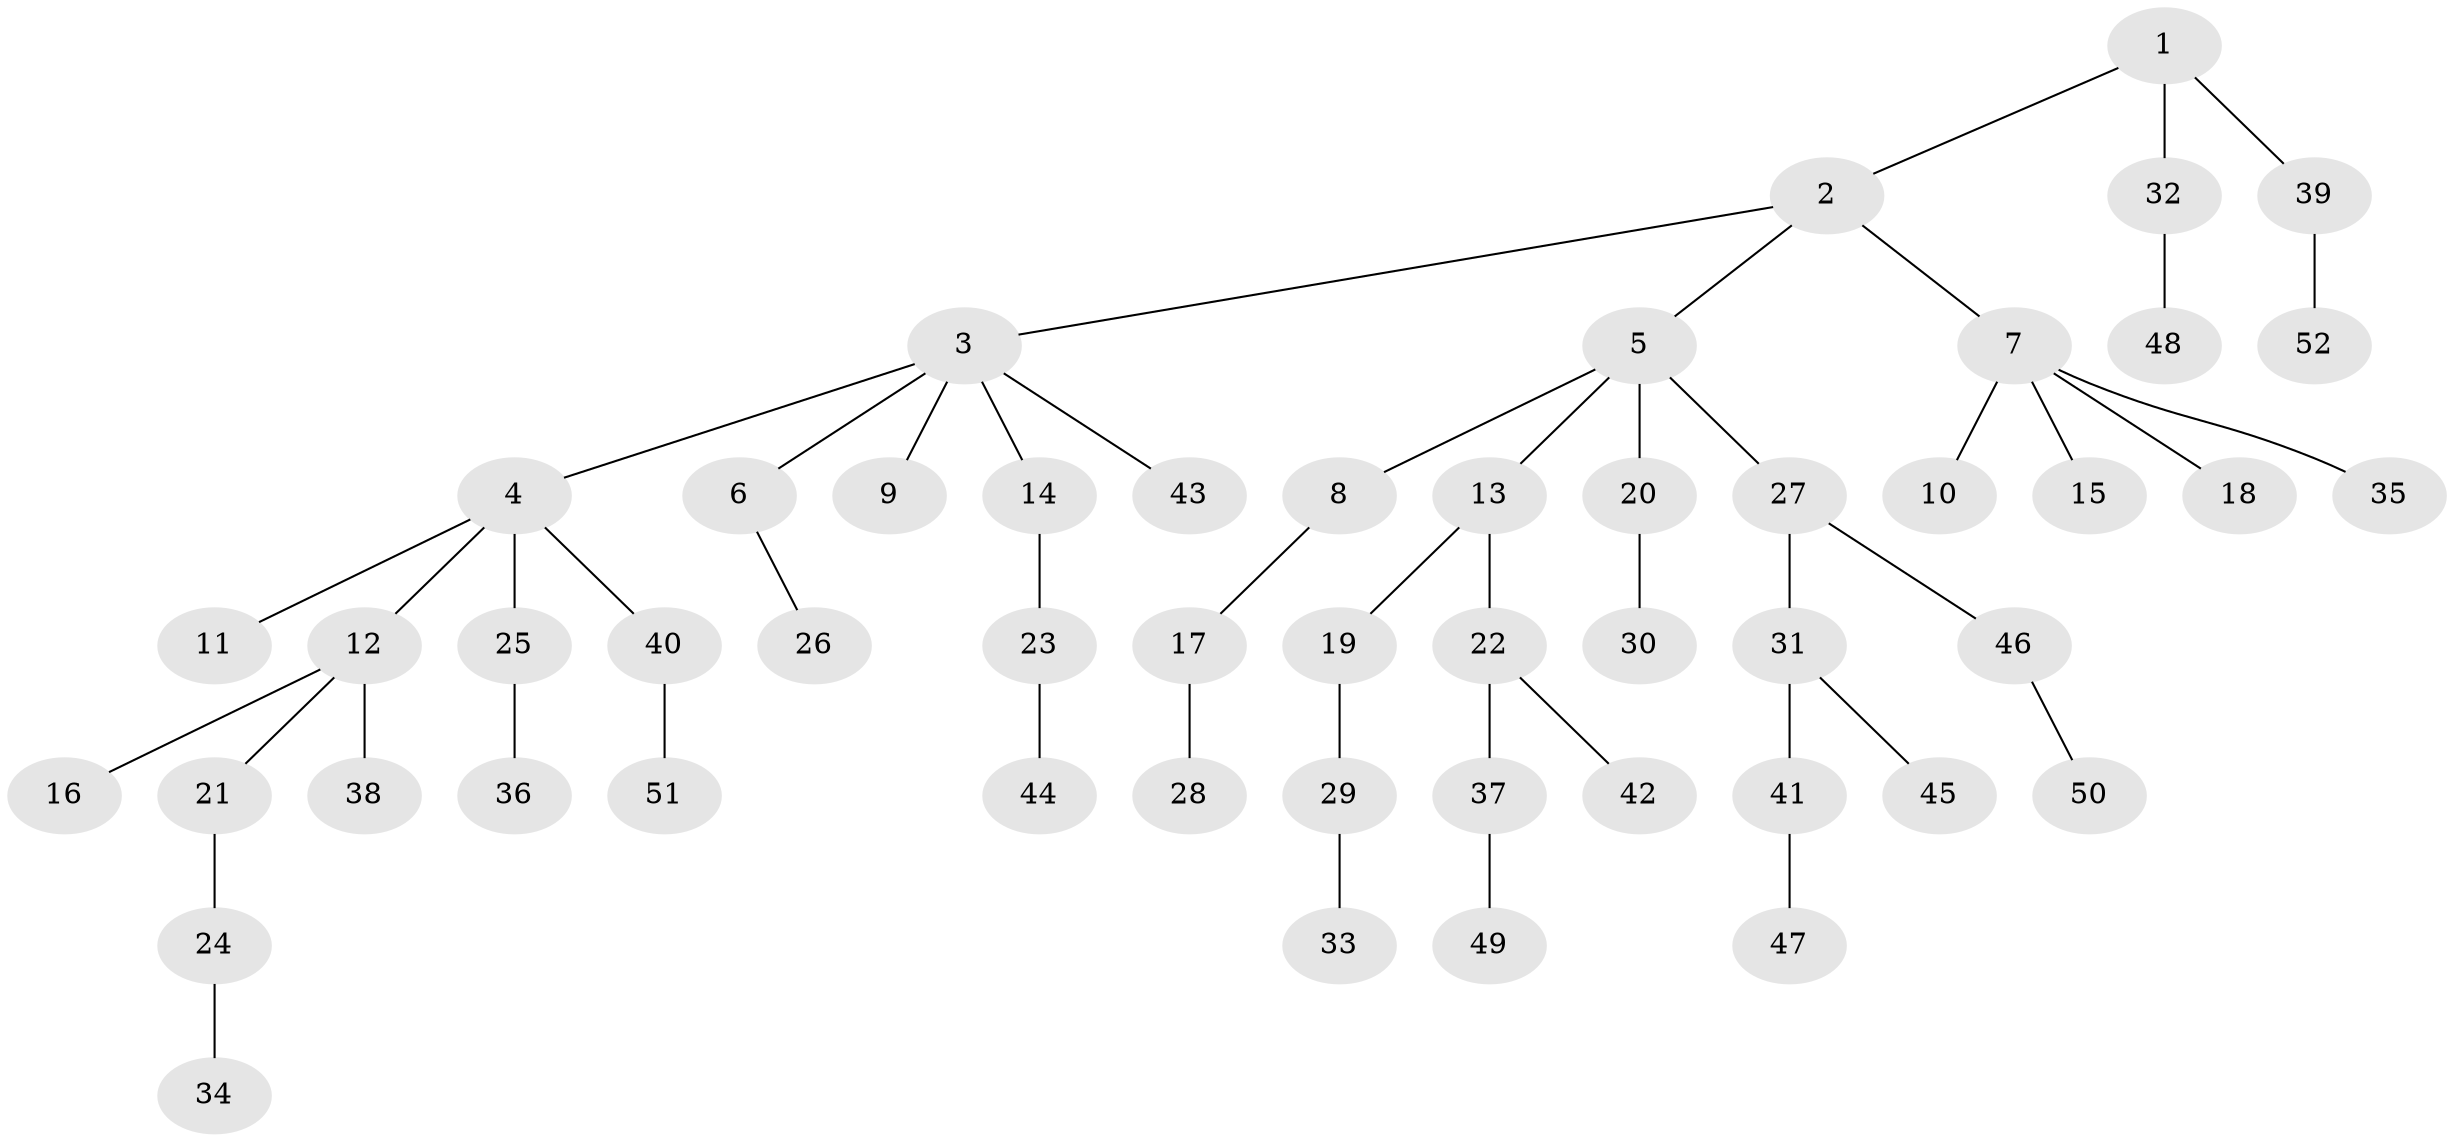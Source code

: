 // coarse degree distribution, {3: 0.125, 4: 0.09375, 5: 0.0625, 2: 0.15625, 1: 0.5625}
// Generated by graph-tools (version 1.1) at 2025/37/03/04/25 23:37:29]
// undirected, 52 vertices, 51 edges
graph export_dot {
  node [color=gray90,style=filled];
  1;
  2;
  3;
  4;
  5;
  6;
  7;
  8;
  9;
  10;
  11;
  12;
  13;
  14;
  15;
  16;
  17;
  18;
  19;
  20;
  21;
  22;
  23;
  24;
  25;
  26;
  27;
  28;
  29;
  30;
  31;
  32;
  33;
  34;
  35;
  36;
  37;
  38;
  39;
  40;
  41;
  42;
  43;
  44;
  45;
  46;
  47;
  48;
  49;
  50;
  51;
  52;
  1 -- 2;
  1 -- 32;
  1 -- 39;
  2 -- 3;
  2 -- 5;
  2 -- 7;
  3 -- 4;
  3 -- 6;
  3 -- 9;
  3 -- 14;
  3 -- 43;
  4 -- 11;
  4 -- 12;
  4 -- 25;
  4 -- 40;
  5 -- 8;
  5 -- 13;
  5 -- 20;
  5 -- 27;
  6 -- 26;
  7 -- 10;
  7 -- 15;
  7 -- 18;
  7 -- 35;
  8 -- 17;
  12 -- 16;
  12 -- 21;
  12 -- 38;
  13 -- 19;
  13 -- 22;
  14 -- 23;
  17 -- 28;
  19 -- 29;
  20 -- 30;
  21 -- 24;
  22 -- 37;
  22 -- 42;
  23 -- 44;
  24 -- 34;
  25 -- 36;
  27 -- 31;
  27 -- 46;
  29 -- 33;
  31 -- 41;
  31 -- 45;
  32 -- 48;
  37 -- 49;
  39 -- 52;
  40 -- 51;
  41 -- 47;
  46 -- 50;
}
